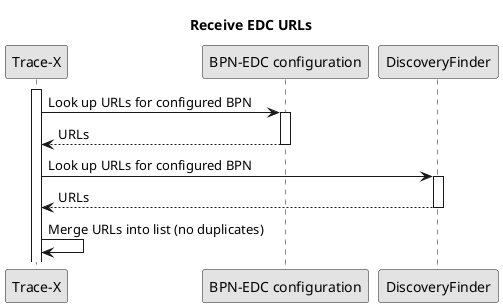 @startuml
skinparam monochrome true
skinparam shadowing false
skinparam defaultFontName "Architects daughter"

title Receive EDC URLs
participant "Trace-X" as TX
participant "BPN-EDC configuration" as BEC
participant "DiscoveryFinder" as DF

activate TX
TX -> BEC: Look up URLs for configured BPN
activate BEC
BEC --> TX: URLs
deactivate BEC
TX -> DF: Look up URLs for configured BPN
activate DF
DF --> TX: URLs
deactivate DF
TX -> TX: Merge URLs into list (no duplicates)

@enduml
